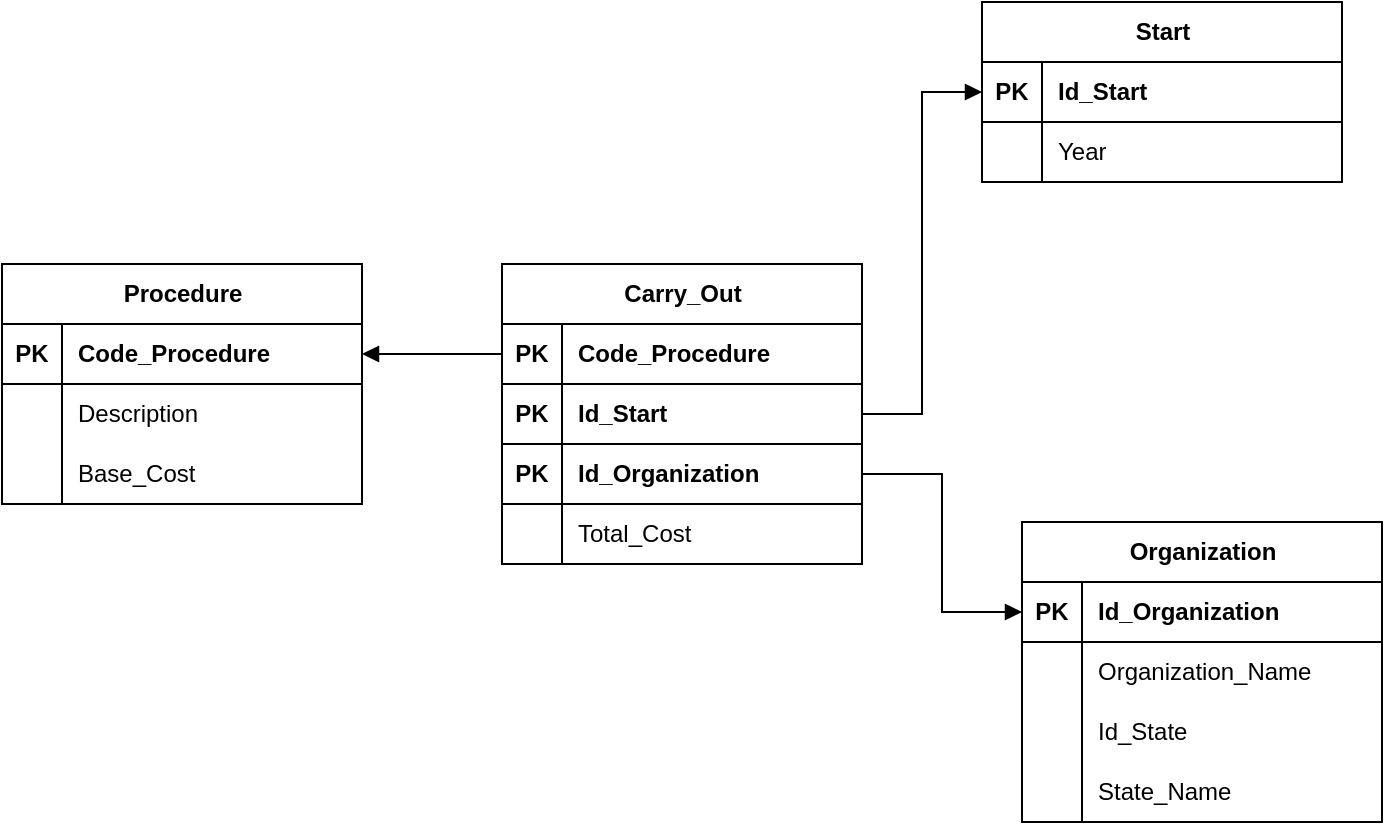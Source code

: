 <mxfile version="27.0.5">
  <diagram name="Pagina-1" id="dG6cw3PNJy4_GtXzuY0j">
    <mxGraphModel dx="1496" dy="736" grid="1" gridSize="10" guides="1" tooltips="1" connect="1" arrows="1" fold="1" page="1" pageScale="1" pageWidth="827" pageHeight="1169" math="0" shadow="0">
      <root>
        <mxCell id="0" />
        <mxCell id="1" parent="0" />
        <mxCell id="sacI9OxGIjmRFiaVG5In-22" style="edgeStyle=orthogonalEdgeStyle;rounded=0;orthogonalLoop=1;jettySize=auto;html=1;exitX=0;exitY=0.5;exitDx=0;exitDy=0;endArrow=block;startFill=0;endFill=1;entryX=1;entryY=0.5;entryDx=0;entryDy=0;" edge="1" parent="1" source="sacI9OxGIjmRFiaVG5In-47" target="sacI9OxGIjmRFiaVG5In-79">
          <mxGeometry relative="1" as="geometry">
            <mxPoint x="210" y="790" as="targetPoint" />
          </mxGeometry>
        </mxCell>
        <mxCell id="sacI9OxGIjmRFiaVG5In-23" style="edgeStyle=orthogonalEdgeStyle;rounded=0;orthogonalLoop=1;jettySize=auto;html=1;exitX=0;exitY=0.5;exitDx=0;exitDy=0;entryX=1;entryY=0.5;entryDx=0;entryDy=0;endArrow=none;startFill=1;startArrow=block;" edge="1" parent="1" source="sacI9OxGIjmRFiaVG5In-60" target="sacI9OxGIjmRFiaVG5In-35">
          <mxGeometry relative="1" as="geometry">
            <mxPoint x="439.86" y="607.85" as="targetPoint" />
          </mxGeometry>
        </mxCell>
        <mxCell id="sacI9OxGIjmRFiaVG5In-34" value="Carry_Out" style="shape=table;startSize=30;container=1;collapsible=1;childLayout=tableLayout;fixedRows=1;rowLines=0;fontStyle=1;align=center;resizeLast=1;html=1;" vertex="1" parent="1">
          <mxGeometry x="270" y="631" width="180" height="150" as="geometry" />
        </mxCell>
        <mxCell id="sacI9OxGIjmRFiaVG5In-47" value="" style="shape=tableRow;horizontal=0;startSize=0;swimlaneHead=0;swimlaneBody=0;fillColor=none;collapsible=0;dropTarget=0;points=[[0,0.5],[1,0.5]];portConstraint=eastwest;top=0;left=0;right=0;bottom=1;" vertex="1" parent="sacI9OxGIjmRFiaVG5In-34">
          <mxGeometry y="30" width="180" height="30" as="geometry" />
        </mxCell>
        <mxCell id="sacI9OxGIjmRFiaVG5In-48" value="PK" style="shape=partialRectangle;connectable=0;fillColor=none;top=0;left=0;bottom=0;right=0;fontStyle=1;overflow=hidden;whiteSpace=wrap;html=1;" vertex="1" parent="sacI9OxGIjmRFiaVG5In-47">
          <mxGeometry width="30" height="30" as="geometry">
            <mxRectangle width="30" height="30" as="alternateBounds" />
          </mxGeometry>
        </mxCell>
        <mxCell id="sacI9OxGIjmRFiaVG5In-49" value="Code_Procedure" style="shape=partialRectangle;connectable=0;fillColor=none;top=0;left=0;bottom=0;right=0;align=left;spacingLeft=6;fontStyle=1;overflow=hidden;whiteSpace=wrap;html=1;" vertex="1" parent="sacI9OxGIjmRFiaVG5In-47">
          <mxGeometry x="30" width="150" height="30" as="geometry">
            <mxRectangle width="150" height="30" as="alternateBounds" />
          </mxGeometry>
        </mxCell>
        <mxCell id="sacI9OxGIjmRFiaVG5In-50" value="" style="shape=tableRow;horizontal=0;startSize=0;swimlaneHead=0;swimlaneBody=0;fillColor=none;collapsible=0;dropTarget=0;points=[[0,0.5],[1,0.5]];portConstraint=eastwest;top=0;left=0;right=0;bottom=1;" vertex="1" parent="sacI9OxGIjmRFiaVG5In-34">
          <mxGeometry y="60" width="180" height="30" as="geometry" />
        </mxCell>
        <mxCell id="sacI9OxGIjmRFiaVG5In-51" value="PK" style="shape=partialRectangle;connectable=0;fillColor=none;top=0;left=0;bottom=0;right=0;fontStyle=1;overflow=hidden;whiteSpace=wrap;html=1;" vertex="1" parent="sacI9OxGIjmRFiaVG5In-50">
          <mxGeometry width="30" height="30" as="geometry">
            <mxRectangle width="30" height="30" as="alternateBounds" />
          </mxGeometry>
        </mxCell>
        <mxCell id="sacI9OxGIjmRFiaVG5In-52" value="Id_Start" style="shape=partialRectangle;connectable=0;fillColor=none;top=0;left=0;bottom=0;right=0;align=left;spacingLeft=6;fontStyle=1;overflow=hidden;whiteSpace=wrap;html=1;" vertex="1" parent="sacI9OxGIjmRFiaVG5In-50">
          <mxGeometry x="30" width="150" height="30" as="geometry">
            <mxRectangle width="150" height="30" as="alternateBounds" />
          </mxGeometry>
        </mxCell>
        <mxCell id="sacI9OxGIjmRFiaVG5In-35" value="" style="shape=tableRow;horizontal=0;startSize=0;swimlaneHead=0;swimlaneBody=0;fillColor=none;collapsible=0;dropTarget=0;points=[[0,0.5],[1,0.5]];portConstraint=eastwest;top=0;left=0;right=0;bottom=1;" vertex="1" parent="sacI9OxGIjmRFiaVG5In-34">
          <mxGeometry y="90" width="180" height="30" as="geometry" />
        </mxCell>
        <mxCell id="sacI9OxGIjmRFiaVG5In-36" value="PK" style="shape=partialRectangle;connectable=0;fillColor=none;top=0;left=0;bottom=0;right=0;fontStyle=1;overflow=hidden;whiteSpace=wrap;html=1;" vertex="1" parent="sacI9OxGIjmRFiaVG5In-35">
          <mxGeometry width="30" height="30" as="geometry">
            <mxRectangle width="30" height="30" as="alternateBounds" />
          </mxGeometry>
        </mxCell>
        <mxCell id="sacI9OxGIjmRFiaVG5In-37" value="Id_Organization" style="shape=partialRectangle;connectable=0;fillColor=none;top=0;left=0;bottom=0;right=0;align=left;spacingLeft=6;fontStyle=1;overflow=hidden;whiteSpace=wrap;html=1;" vertex="1" parent="sacI9OxGIjmRFiaVG5In-35">
          <mxGeometry x="30" width="150" height="30" as="geometry">
            <mxRectangle width="150" height="30" as="alternateBounds" />
          </mxGeometry>
        </mxCell>
        <mxCell id="sacI9OxGIjmRFiaVG5In-53" value="" style="shape=tableRow;horizontal=0;startSize=0;swimlaneHead=0;swimlaneBody=0;fillColor=none;collapsible=0;dropTarget=0;points=[[0,0.5],[1,0.5]];portConstraint=eastwest;top=0;left=0;right=0;bottom=0;" vertex="1" parent="sacI9OxGIjmRFiaVG5In-34">
          <mxGeometry y="120" width="180" height="30" as="geometry" />
        </mxCell>
        <mxCell id="sacI9OxGIjmRFiaVG5In-54" value="" style="shape=partialRectangle;connectable=0;fillColor=none;top=0;left=0;bottom=0;right=0;editable=1;overflow=hidden;whiteSpace=wrap;html=1;" vertex="1" parent="sacI9OxGIjmRFiaVG5In-53">
          <mxGeometry width="30" height="30" as="geometry">
            <mxRectangle width="30" height="30" as="alternateBounds" />
          </mxGeometry>
        </mxCell>
        <mxCell id="sacI9OxGIjmRFiaVG5In-55" value="Total_Cost" style="shape=partialRectangle;connectable=0;fillColor=none;top=0;left=0;bottom=0;right=0;align=left;spacingLeft=6;overflow=hidden;whiteSpace=wrap;html=1;" vertex="1" parent="sacI9OxGIjmRFiaVG5In-53">
          <mxGeometry x="30" width="150" height="30" as="geometry">
            <mxRectangle width="150" height="30" as="alternateBounds" />
          </mxGeometry>
        </mxCell>
        <mxCell id="sacI9OxGIjmRFiaVG5In-59" value="Organization" style="shape=table;startSize=30;container=1;collapsible=1;childLayout=tableLayout;fixedRows=1;rowLines=0;fontStyle=1;align=center;resizeLast=1;html=1;" vertex="1" parent="1">
          <mxGeometry x="530" y="760" width="180" height="150" as="geometry" />
        </mxCell>
        <mxCell id="sacI9OxGIjmRFiaVG5In-60" value="" style="shape=tableRow;horizontal=0;startSize=0;swimlaneHead=0;swimlaneBody=0;fillColor=none;collapsible=0;dropTarget=0;points=[[0,0.5],[1,0.5]];portConstraint=eastwest;top=0;left=0;right=0;bottom=1;" vertex="1" parent="sacI9OxGIjmRFiaVG5In-59">
          <mxGeometry y="30" width="180" height="30" as="geometry" />
        </mxCell>
        <mxCell id="sacI9OxGIjmRFiaVG5In-61" value="PK" style="shape=partialRectangle;connectable=0;fillColor=none;top=0;left=0;bottom=0;right=0;fontStyle=1;overflow=hidden;whiteSpace=wrap;html=1;" vertex="1" parent="sacI9OxGIjmRFiaVG5In-60">
          <mxGeometry width="30" height="30" as="geometry">
            <mxRectangle width="30" height="30" as="alternateBounds" />
          </mxGeometry>
        </mxCell>
        <mxCell id="sacI9OxGIjmRFiaVG5In-62" value="Id_Organization" style="shape=partialRectangle;connectable=0;fillColor=none;top=0;left=0;bottom=0;right=0;align=left;spacingLeft=6;fontStyle=1;overflow=hidden;whiteSpace=wrap;html=1;" vertex="1" parent="sacI9OxGIjmRFiaVG5In-60">
          <mxGeometry x="30" width="150" height="30" as="geometry">
            <mxRectangle width="150" height="30" as="alternateBounds" />
          </mxGeometry>
        </mxCell>
        <mxCell id="sacI9OxGIjmRFiaVG5In-69" value="" style="shape=tableRow;horizontal=0;startSize=0;swimlaneHead=0;swimlaneBody=0;fillColor=none;collapsible=0;dropTarget=0;points=[[0,0.5],[1,0.5]];portConstraint=eastwest;top=0;left=0;right=0;bottom=0;" vertex="1" parent="sacI9OxGIjmRFiaVG5In-59">
          <mxGeometry y="60" width="180" height="30" as="geometry" />
        </mxCell>
        <mxCell id="sacI9OxGIjmRFiaVG5In-70" value="" style="shape=partialRectangle;connectable=0;fillColor=none;top=0;left=0;bottom=0;right=0;editable=1;overflow=hidden;whiteSpace=wrap;html=1;" vertex="1" parent="sacI9OxGIjmRFiaVG5In-69">
          <mxGeometry width="30" height="30" as="geometry">
            <mxRectangle width="30" height="30" as="alternateBounds" />
          </mxGeometry>
        </mxCell>
        <mxCell id="sacI9OxGIjmRFiaVG5In-71" value="Organization_Name" style="shape=partialRectangle;connectable=0;fillColor=none;top=0;left=0;bottom=0;right=0;align=left;spacingLeft=6;overflow=hidden;whiteSpace=wrap;html=1;" vertex="1" parent="sacI9OxGIjmRFiaVG5In-69">
          <mxGeometry x="30" width="150" height="30" as="geometry">
            <mxRectangle width="150" height="30" as="alternateBounds" />
          </mxGeometry>
        </mxCell>
        <mxCell id="sacI9OxGIjmRFiaVG5In-75" value="" style="shape=tableRow;horizontal=0;startSize=0;swimlaneHead=0;swimlaneBody=0;fillColor=none;collapsible=0;dropTarget=0;points=[[0,0.5],[1,0.5]];portConstraint=eastwest;top=0;left=0;right=0;bottom=0;" vertex="1" parent="sacI9OxGIjmRFiaVG5In-59">
          <mxGeometry y="90" width="180" height="30" as="geometry" />
        </mxCell>
        <mxCell id="sacI9OxGIjmRFiaVG5In-76" value="" style="shape=partialRectangle;connectable=0;fillColor=none;top=0;left=0;bottom=0;right=0;editable=1;overflow=hidden;whiteSpace=wrap;html=1;" vertex="1" parent="sacI9OxGIjmRFiaVG5In-75">
          <mxGeometry width="30" height="30" as="geometry">
            <mxRectangle width="30" height="30" as="alternateBounds" />
          </mxGeometry>
        </mxCell>
        <mxCell id="sacI9OxGIjmRFiaVG5In-77" value="Id_State" style="shape=partialRectangle;connectable=0;fillColor=none;top=0;left=0;bottom=0;right=0;align=left;spacingLeft=6;overflow=hidden;whiteSpace=wrap;html=1;" vertex="1" parent="sacI9OxGIjmRFiaVG5In-75">
          <mxGeometry x="30" width="150" height="30" as="geometry">
            <mxRectangle width="150" height="30" as="alternateBounds" />
          </mxGeometry>
        </mxCell>
        <mxCell id="sacI9OxGIjmRFiaVG5In-72" value="" style="shape=tableRow;horizontal=0;startSize=0;swimlaneHead=0;swimlaneBody=0;fillColor=none;collapsible=0;dropTarget=0;points=[[0,0.5],[1,0.5]];portConstraint=eastwest;top=0;left=0;right=0;bottom=0;" vertex="1" parent="sacI9OxGIjmRFiaVG5In-59">
          <mxGeometry y="120" width="180" height="30" as="geometry" />
        </mxCell>
        <mxCell id="sacI9OxGIjmRFiaVG5In-73" value="" style="shape=partialRectangle;connectable=0;fillColor=none;top=0;left=0;bottom=0;right=0;editable=1;overflow=hidden;whiteSpace=wrap;html=1;" vertex="1" parent="sacI9OxGIjmRFiaVG5In-72">
          <mxGeometry width="30" height="30" as="geometry">
            <mxRectangle width="30" height="30" as="alternateBounds" />
          </mxGeometry>
        </mxCell>
        <mxCell id="sacI9OxGIjmRFiaVG5In-74" value="State_Name" style="shape=partialRectangle;connectable=0;fillColor=none;top=0;left=0;bottom=0;right=0;align=left;spacingLeft=6;overflow=hidden;whiteSpace=wrap;html=1;" vertex="1" parent="sacI9OxGIjmRFiaVG5In-72">
          <mxGeometry x="30" width="150" height="30" as="geometry">
            <mxRectangle width="150" height="30" as="alternateBounds" />
          </mxGeometry>
        </mxCell>
        <mxCell id="sacI9OxGIjmRFiaVG5In-78" value="Procedure" style="shape=table;startSize=30;container=1;collapsible=1;childLayout=tableLayout;fixedRows=1;rowLines=0;fontStyle=1;align=center;resizeLast=1;html=1;" vertex="1" parent="1">
          <mxGeometry x="20" y="631" width="180" height="120" as="geometry" />
        </mxCell>
        <mxCell id="sacI9OxGIjmRFiaVG5In-79" value="" style="shape=tableRow;horizontal=0;startSize=0;swimlaneHead=0;swimlaneBody=0;fillColor=none;collapsible=0;dropTarget=0;points=[[0,0.5],[1,0.5]];portConstraint=eastwest;top=0;left=0;right=0;bottom=1;" vertex="1" parent="sacI9OxGIjmRFiaVG5In-78">
          <mxGeometry y="30" width="180" height="30" as="geometry" />
        </mxCell>
        <mxCell id="sacI9OxGIjmRFiaVG5In-80" value="PK" style="shape=partialRectangle;connectable=0;fillColor=none;top=0;left=0;bottom=0;right=0;fontStyle=1;overflow=hidden;whiteSpace=wrap;html=1;" vertex="1" parent="sacI9OxGIjmRFiaVG5In-79">
          <mxGeometry width="30" height="30" as="geometry">
            <mxRectangle width="30" height="30" as="alternateBounds" />
          </mxGeometry>
        </mxCell>
        <mxCell id="sacI9OxGIjmRFiaVG5In-81" value="Code_Procedure" style="shape=partialRectangle;connectable=0;fillColor=none;top=0;left=0;bottom=0;right=0;align=left;spacingLeft=6;fontStyle=1;overflow=hidden;whiteSpace=wrap;html=1;" vertex="1" parent="sacI9OxGIjmRFiaVG5In-79">
          <mxGeometry x="30" width="150" height="30" as="geometry">
            <mxRectangle width="150" height="30" as="alternateBounds" />
          </mxGeometry>
        </mxCell>
        <mxCell id="sacI9OxGIjmRFiaVG5In-88" value="" style="shape=tableRow;horizontal=0;startSize=0;swimlaneHead=0;swimlaneBody=0;fillColor=none;collapsible=0;dropTarget=0;points=[[0,0.5],[1,0.5]];portConstraint=eastwest;top=0;left=0;right=0;bottom=0;" vertex="1" parent="sacI9OxGIjmRFiaVG5In-78">
          <mxGeometry y="60" width="180" height="30" as="geometry" />
        </mxCell>
        <mxCell id="sacI9OxGIjmRFiaVG5In-89" value="" style="shape=partialRectangle;connectable=0;fillColor=none;top=0;left=0;bottom=0;right=0;editable=1;overflow=hidden;whiteSpace=wrap;html=1;" vertex="1" parent="sacI9OxGIjmRFiaVG5In-88">
          <mxGeometry width="30" height="30" as="geometry">
            <mxRectangle width="30" height="30" as="alternateBounds" />
          </mxGeometry>
        </mxCell>
        <mxCell id="sacI9OxGIjmRFiaVG5In-90" value="Description" style="shape=partialRectangle;connectable=0;fillColor=none;top=0;left=0;bottom=0;right=0;align=left;spacingLeft=6;overflow=hidden;whiteSpace=wrap;html=1;" vertex="1" parent="sacI9OxGIjmRFiaVG5In-88">
          <mxGeometry x="30" width="150" height="30" as="geometry">
            <mxRectangle width="150" height="30" as="alternateBounds" />
          </mxGeometry>
        </mxCell>
        <mxCell id="sacI9OxGIjmRFiaVG5In-91" value="" style="shape=tableRow;horizontal=0;startSize=0;swimlaneHead=0;swimlaneBody=0;fillColor=none;collapsible=0;dropTarget=0;points=[[0,0.5],[1,0.5]];portConstraint=eastwest;top=0;left=0;right=0;bottom=0;" vertex="1" parent="sacI9OxGIjmRFiaVG5In-78">
          <mxGeometry y="90" width="180" height="30" as="geometry" />
        </mxCell>
        <mxCell id="sacI9OxGIjmRFiaVG5In-92" value="" style="shape=partialRectangle;connectable=0;fillColor=none;top=0;left=0;bottom=0;right=0;editable=1;overflow=hidden;whiteSpace=wrap;html=1;" vertex="1" parent="sacI9OxGIjmRFiaVG5In-91">
          <mxGeometry width="30" height="30" as="geometry">
            <mxRectangle width="30" height="30" as="alternateBounds" />
          </mxGeometry>
        </mxCell>
        <mxCell id="sacI9OxGIjmRFiaVG5In-93" value="Base_Cost" style="shape=partialRectangle;connectable=0;fillColor=none;top=0;left=0;bottom=0;right=0;align=left;spacingLeft=6;overflow=hidden;whiteSpace=wrap;html=1;" vertex="1" parent="sacI9OxGIjmRFiaVG5In-91">
          <mxGeometry x="30" width="150" height="30" as="geometry">
            <mxRectangle width="150" height="30" as="alternateBounds" />
          </mxGeometry>
        </mxCell>
        <mxCell id="sacI9OxGIjmRFiaVG5In-94" value="Start" style="shape=table;startSize=30;container=1;collapsible=1;childLayout=tableLayout;fixedRows=1;rowLines=0;fontStyle=1;align=center;resizeLast=1;html=1;" vertex="1" parent="1">
          <mxGeometry x="510" y="500" width="180" height="90" as="geometry" />
        </mxCell>
        <mxCell id="sacI9OxGIjmRFiaVG5In-98" value="" style="shape=tableRow;horizontal=0;startSize=0;swimlaneHead=0;swimlaneBody=0;fillColor=none;collapsible=0;dropTarget=0;points=[[0,0.5],[1,0.5]];portConstraint=eastwest;top=0;left=0;right=0;bottom=1;" vertex="1" parent="sacI9OxGIjmRFiaVG5In-94">
          <mxGeometry y="30" width="180" height="30" as="geometry" />
        </mxCell>
        <mxCell id="sacI9OxGIjmRFiaVG5In-99" value="PK" style="shape=partialRectangle;connectable=0;fillColor=none;top=0;left=0;bottom=0;right=0;fontStyle=1;overflow=hidden;whiteSpace=wrap;html=1;" vertex="1" parent="sacI9OxGIjmRFiaVG5In-98">
          <mxGeometry width="30" height="30" as="geometry">
            <mxRectangle width="30" height="30" as="alternateBounds" />
          </mxGeometry>
        </mxCell>
        <mxCell id="sacI9OxGIjmRFiaVG5In-100" value="Id_Start" style="shape=partialRectangle;connectable=0;fillColor=none;top=0;left=0;bottom=0;right=0;align=left;spacingLeft=6;fontStyle=1;overflow=hidden;whiteSpace=wrap;html=1;" vertex="1" parent="sacI9OxGIjmRFiaVG5In-98">
          <mxGeometry x="30" width="150" height="30" as="geometry">
            <mxRectangle width="150" height="30" as="alternateBounds" />
          </mxGeometry>
        </mxCell>
        <mxCell id="sacI9OxGIjmRFiaVG5In-104" value="" style="shape=tableRow;horizontal=0;startSize=0;swimlaneHead=0;swimlaneBody=0;fillColor=none;collapsible=0;dropTarget=0;points=[[0,0.5],[1,0.5]];portConstraint=eastwest;top=0;left=0;right=0;bottom=0;" vertex="1" parent="sacI9OxGIjmRFiaVG5In-94">
          <mxGeometry y="60" width="180" height="30" as="geometry" />
        </mxCell>
        <mxCell id="sacI9OxGIjmRFiaVG5In-105" value="" style="shape=partialRectangle;connectable=0;fillColor=none;top=0;left=0;bottom=0;right=0;editable=1;overflow=hidden;whiteSpace=wrap;html=1;" vertex="1" parent="sacI9OxGIjmRFiaVG5In-104">
          <mxGeometry width="30" height="30" as="geometry">
            <mxRectangle width="30" height="30" as="alternateBounds" />
          </mxGeometry>
        </mxCell>
        <mxCell id="sacI9OxGIjmRFiaVG5In-106" value="Year" style="shape=partialRectangle;connectable=0;fillColor=none;top=0;left=0;bottom=0;right=0;align=left;spacingLeft=6;overflow=hidden;whiteSpace=wrap;html=1;" vertex="1" parent="sacI9OxGIjmRFiaVG5In-104">
          <mxGeometry x="30" width="150" height="30" as="geometry">
            <mxRectangle width="150" height="30" as="alternateBounds" />
          </mxGeometry>
        </mxCell>
        <mxCell id="sacI9OxGIjmRFiaVG5In-107" style="edgeStyle=orthogonalEdgeStyle;rounded=0;orthogonalLoop=1;jettySize=auto;html=1;exitX=1;exitY=0.5;exitDx=0;exitDy=0;entryX=0;entryY=0.5;entryDx=0;entryDy=0;endArrow=block;startFill=0;endFill=1;" edge="1" parent="1" source="sacI9OxGIjmRFiaVG5In-50" target="sacI9OxGIjmRFiaVG5In-98">
          <mxGeometry relative="1" as="geometry" />
        </mxCell>
      </root>
    </mxGraphModel>
  </diagram>
</mxfile>
